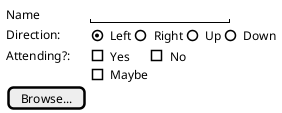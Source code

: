 @startsalt

{
Name         | "                 "
Direction:   | { (X) Left | () Right | () Up | () Down }
Attending?:  | {  [] Yes | [] No
                  [] Maybe }
 [Browse...] }
}

@endsalt